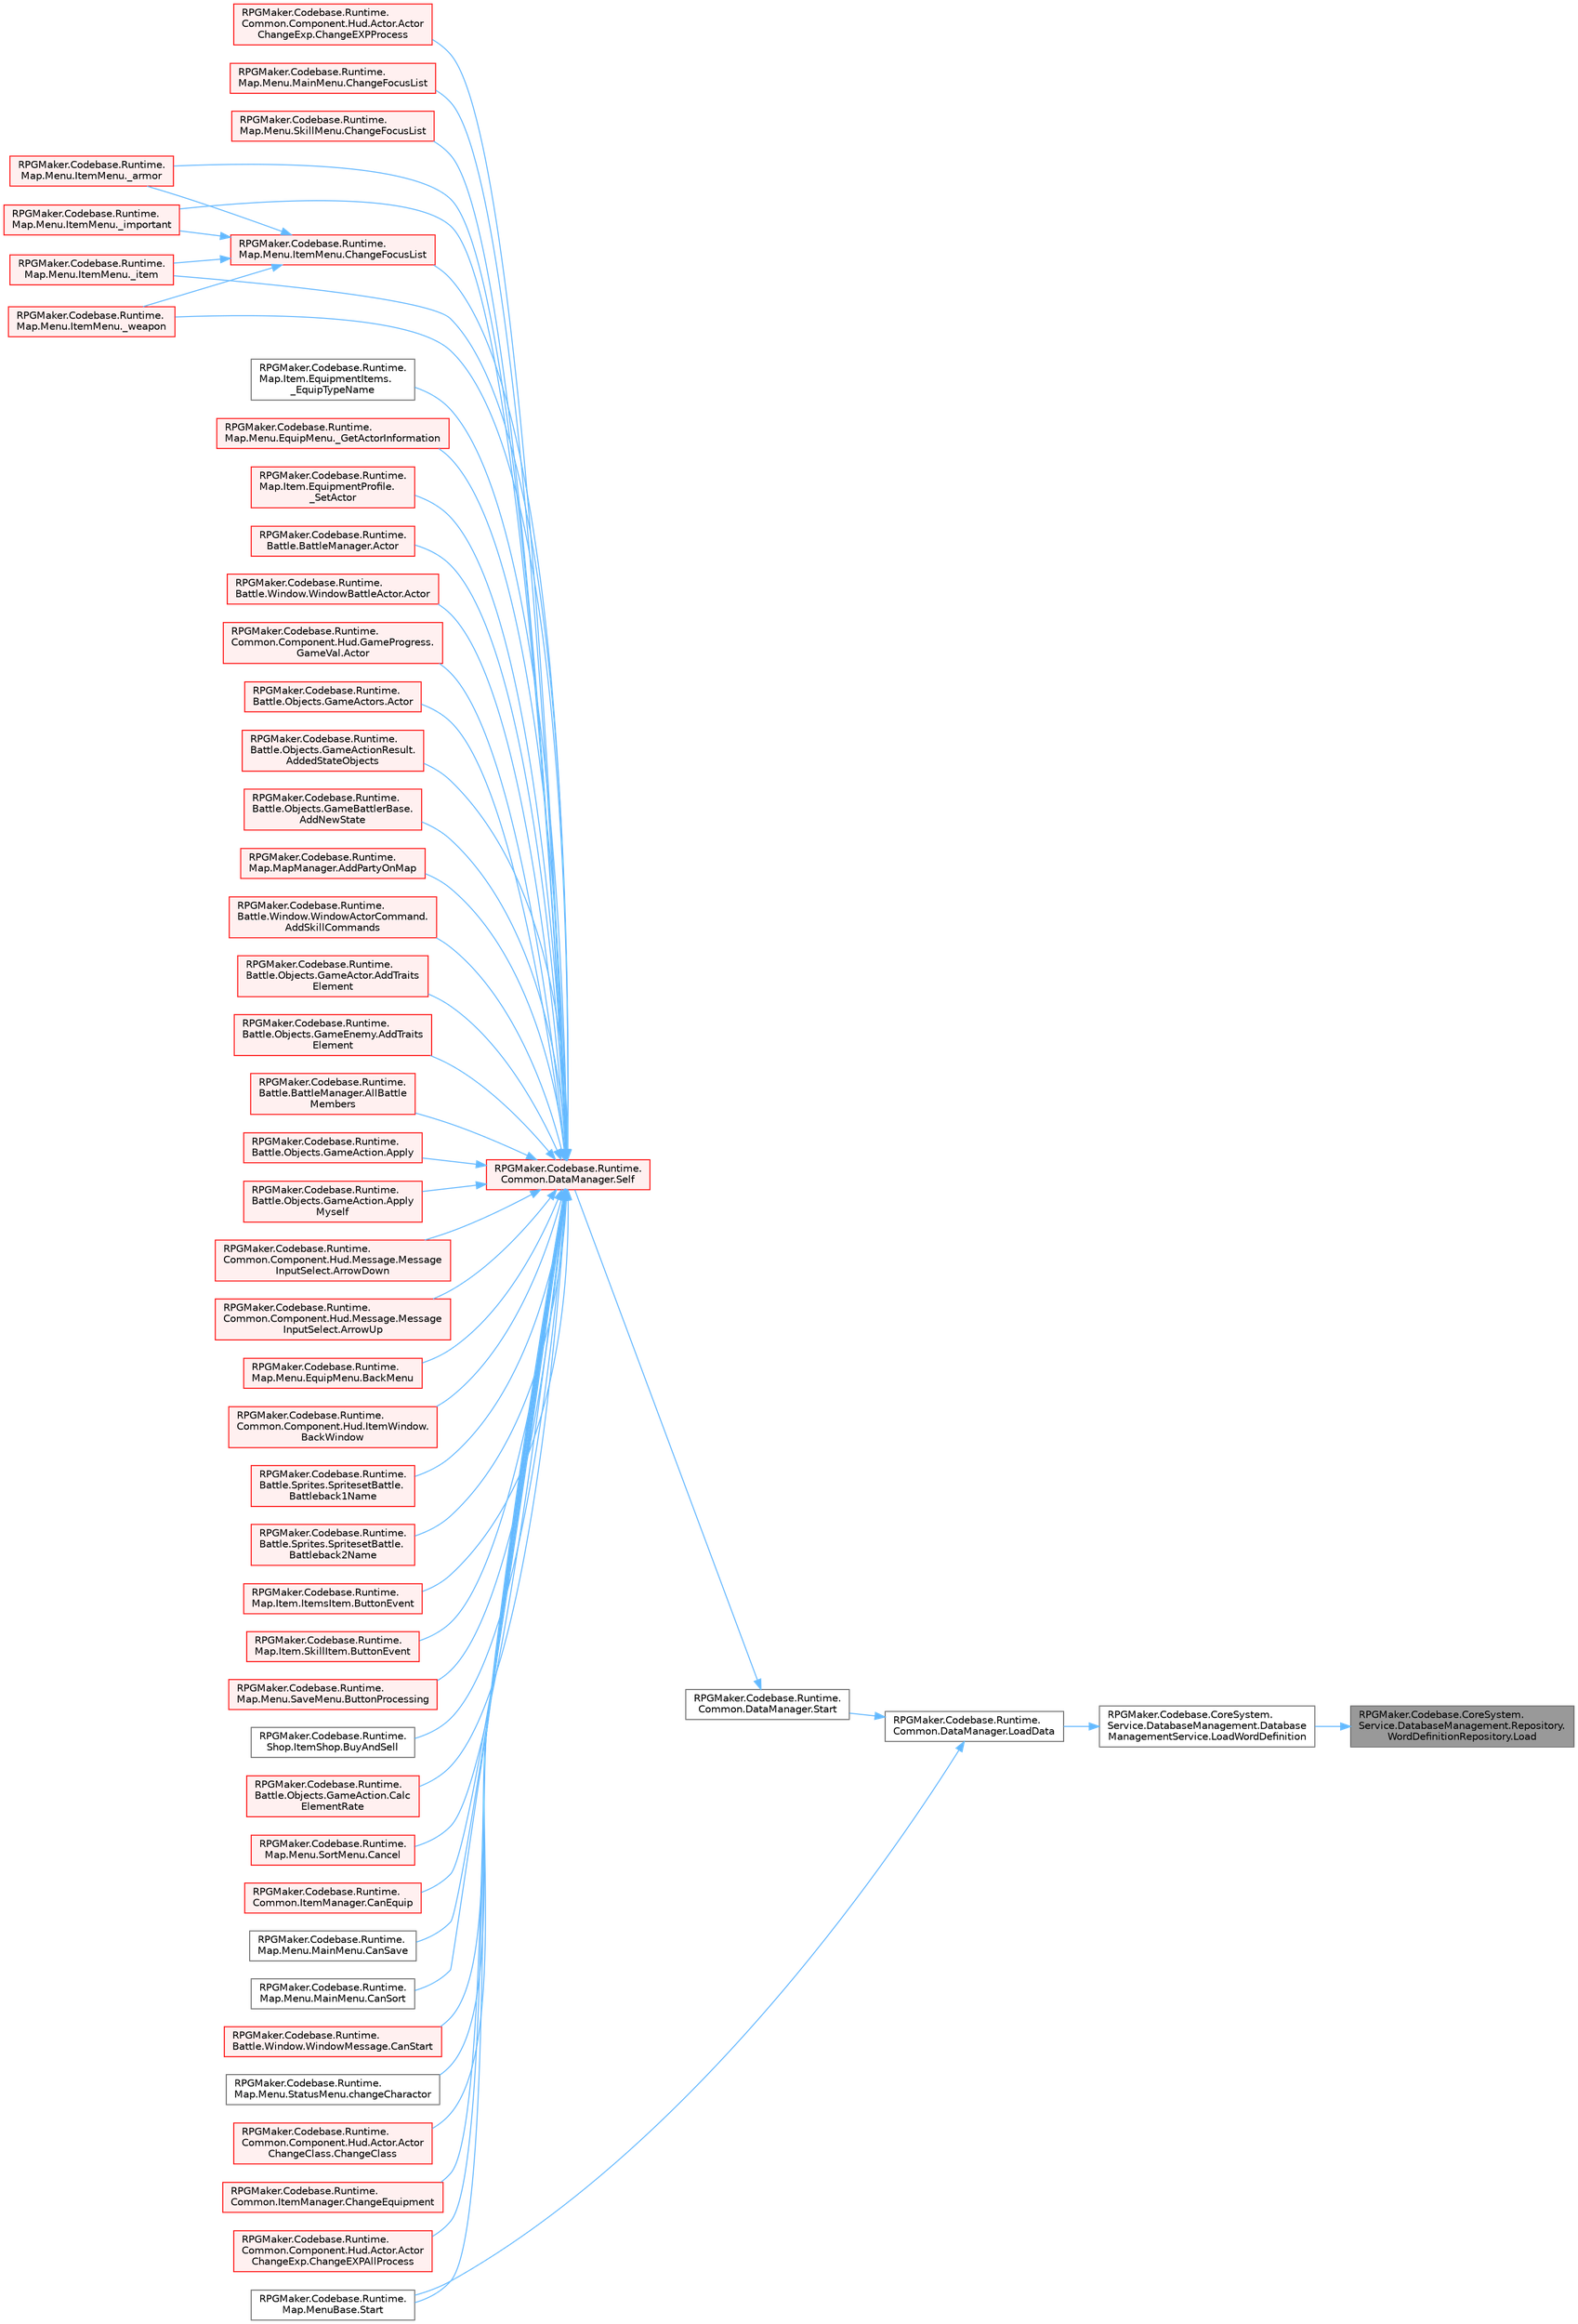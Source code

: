 digraph "RPGMaker.Codebase.CoreSystem.Service.DatabaseManagement.Repository.WordDefinitionRepository.Load"
{
 // LATEX_PDF_SIZE
  bgcolor="transparent";
  edge [fontname=Helvetica,fontsize=10,labelfontname=Helvetica,labelfontsize=10];
  node [fontname=Helvetica,fontsize=10,shape=box,height=0.2,width=0.4];
  rankdir="RL";
  Node1 [id="Node000001",label="RPGMaker.Codebase.CoreSystem.\lService.DatabaseManagement.Repository.\lWordDefinitionRepository.Load",height=0.2,width=0.4,color="gray40", fillcolor="grey60", style="filled", fontcolor="black",tooltip="😁 読込"];
  Node1 -> Node2 [id="edge1_Node000001_Node000002",dir="back",color="steelblue1",style="solid",tooltip=" "];
  Node2 [id="Node000002",label="RPGMaker.Codebase.CoreSystem.\lService.DatabaseManagement.Database\lManagementService.LoadWordDefinition",height=0.2,width=0.4,color="grey40", fillcolor="white", style="filled",URL="$db/db0/class_r_p_g_maker_1_1_codebase_1_1_core_system_1_1_service_1_1_database_management_1_1_database_management_service.html#a293b136d822c9c73495b354502306eb1",tooltip="😁 単語定義読込"];
  Node2 -> Node3 [id="edge2_Node000002_Node000003",dir="back",color="steelblue1",style="solid",tooltip=" "];
  Node3 [id="Node000003",label="RPGMaker.Codebase.Runtime.\lCommon.DataManager.LoadData",height=0.2,width=0.4,color="grey40", fillcolor="white", style="filled",URL="$d5/d08/class_r_p_g_maker_1_1_codebase_1_1_runtime_1_1_common_1_1_data_manager.html#a42e1175b0a1dc3a225503e007043dc86",tooltip="😁 データ読込"];
  Node3 -> Node4 [id="edge3_Node000003_Node000004",dir="back",color="steelblue1",style="solid",tooltip=" "];
  Node4 [id="Node000004",label="RPGMaker.Codebase.Runtime.\lCommon.DataManager.Start",height=0.2,width=0.4,color="grey40", fillcolor="white", style="filled",URL="$d5/d08/class_r_p_g_maker_1_1_codebase_1_1_runtime_1_1_common_1_1_data_manager.html#ace8f5b29b336a071e6383ecdbe0f85c5",tooltip="😁 開始"];
  Node4 -> Node5 [id="edge4_Node000004_Node000005",dir="back",color="steelblue1",style="solid",tooltip=" "];
  Node5 [id="Node000005",label="RPGMaker.Codebase.Runtime.\lCommon.DataManager.Self",height=0.2,width=0.4,color="red", fillcolor="#FFF0F0", style="filled",URL="$d5/d08/class_r_p_g_maker_1_1_codebase_1_1_runtime_1_1_common_1_1_data_manager.html#a8f0a40fd71fe0a873d1905e106299934",tooltip="😁 自身"];
  Node5 -> Node6 [id="edge5_Node000005_Node000006",dir="back",color="steelblue1",style="solid",tooltip=" "];
  Node6 [id="Node000006",label="RPGMaker.Codebase.Runtime.\lMap.Menu.ItemMenu._armor",height=0.2,width=0.4,color="red", fillcolor="#FFF0F0", style="filled",URL="$d3/d77/class_r_p_g_maker_1_1_codebase_1_1_runtime_1_1_map_1_1_menu_1_1_item_menu.html#aff238633028df440abfb1a991b86e6f2",tooltip="😁 防具表示"];
  Node5 -> Node27 [id="edge6_Node000005_Node000027",dir="back",color="steelblue1",style="solid",tooltip=" "];
  Node27 [id="Node000027",label="RPGMaker.Codebase.Runtime.\lMap.Item.EquipmentItems.\l_EquipTypeName",height=0.2,width=0.4,color="grey40", fillcolor="white", style="filled",URL="$d0/d2a/class_r_p_g_maker_1_1_codebase_1_1_runtime_1_1_map_1_1_item_1_1_equipment_items.html#ad7e4f7dfb5d691222852cfcb4c97d39e",tooltip="装備タイプ名の取得"];
  Node5 -> Node28 [id="edge7_Node000005_Node000028",dir="back",color="steelblue1",style="solid",tooltip=" "];
  Node28 [id="Node000028",label="RPGMaker.Codebase.Runtime.\lMap.Menu.EquipMenu._GetActorInformation",height=0.2,width=0.4,color="red", fillcolor="#FFF0F0", style="filled",URL="$db/d72/class_r_p_g_maker_1_1_codebase_1_1_runtime_1_1_map_1_1_menu_1_1_equip_menu.html#af9f92409652fe84b0c22585c52ad9a09",tooltip="😁 キャラクターの情報部分取得"];
  Node5 -> Node12 [id="edge8_Node000005_Node000012",dir="back",color="steelblue1",style="solid",tooltip=" "];
  Node12 [id="Node000012",label="RPGMaker.Codebase.Runtime.\lMap.Menu.ItemMenu._important",height=0.2,width=0.4,color="red", fillcolor="#FFF0F0", style="filled",URL="$d3/d77/class_r_p_g_maker_1_1_codebase_1_1_runtime_1_1_map_1_1_menu_1_1_item_menu.html#a04113fc193f89ab83b282536640cae76",tooltip="😁 大事なものの表示"];
  Node5 -> Node13 [id="edge9_Node000005_Node000013",dir="back",color="steelblue1",style="solid",tooltip=" "];
  Node13 [id="Node000013",label="RPGMaker.Codebase.Runtime.\lMap.Menu.ItemMenu._item",height=0.2,width=0.4,color="red", fillcolor="#FFF0F0", style="filled",URL="$d3/d77/class_r_p_g_maker_1_1_codebase_1_1_runtime_1_1_map_1_1_menu_1_1_item_menu.html#a17b566494770811d68003b4fe0c3ceb0",tooltip="😁 アイテム表示"];
  Node5 -> Node42 [id="edge10_Node000005_Node000042",dir="back",color="steelblue1",style="solid",tooltip=" "];
  Node42 [id="Node000042",label="RPGMaker.Codebase.Runtime.\lMap.Item.EquipmentProfile.\l_SetActor",height=0.2,width=0.4,color="red", fillcolor="#FFF0F0", style="filled",URL="$db/d19/class_r_p_g_maker_1_1_codebase_1_1_runtime_1_1_map_1_1_item_1_1_equipment_profile.html#ae5fc2d9f492ea45ceafe144ae3061ce7",tooltip="どのキャラクターを表示させるか"];
  Node5 -> Node14 [id="edge11_Node000005_Node000014",dir="back",color="steelblue1",style="solid",tooltip=" "];
  Node14 [id="Node000014",label="RPGMaker.Codebase.Runtime.\lMap.Menu.ItemMenu._weapon",height=0.2,width=0.4,color="red", fillcolor="#FFF0F0", style="filled",URL="$d3/d77/class_r_p_g_maker_1_1_codebase_1_1_runtime_1_1_map_1_1_menu_1_1_item_menu.html#a6fe655baf5a5f0fb7cfd933d5372d87d",tooltip="😁 武器表示"];
  Node5 -> Node44 [id="edge12_Node000005_Node000044",dir="back",color="steelblue1",style="solid",tooltip=" "];
  Node44 [id="Node000044",label="RPGMaker.Codebase.Runtime.\lBattle.BattleManager.Actor",height=0.2,width=0.4,color="red", fillcolor="#FFF0F0", style="filled",URL="$d3/d0c/class_r_p_g_maker_1_1_codebase_1_1_runtime_1_1_battle_1_1_battle_manager.html#af748afa09d64d252aac59c45f02b5a34",tooltip="😁 アクターを返す"];
  Node5 -> Node86 [id="edge13_Node000005_Node000086",dir="back",color="steelblue1",style="solid",tooltip=" "];
  Node86 [id="Node000086",label="RPGMaker.Codebase.Runtime.\lBattle.Window.WindowBattleActor.Actor",height=0.2,width=0.4,color="red", fillcolor="#FFF0F0", style="filled",URL="$d9/dec/class_r_p_g_maker_1_1_codebase_1_1_runtime_1_1_battle_1_1_window_1_1_window_battle_actor.html#a24985a759cc43be9729ead113e5418bc",tooltip="😁 アクターデータを取得"];
  Node5 -> Node91 [id="edge14_Node000005_Node000091",dir="back",color="steelblue1",style="solid",tooltip=" "];
  Node91 [id="Node000091",label="RPGMaker.Codebase.Runtime.\lCommon.Component.Hud.GameProgress.\lGameVal.Actor",height=0.2,width=0.4,color="red", fillcolor="#FFF0F0", style="filled",URL="$da/df9/class_r_p_g_maker_1_1_codebase_1_1_runtime_1_1_common_1_1_component_1_1_hud_1_1_game_progress_1_1_game_val.html#ab485f874df3f74f2d323be2f69728d1f",tooltip="😁 役者のプロパティ値"];
  Node5 -> Node94 [id="edge15_Node000005_Node000094",dir="back",color="steelblue1",style="solid",tooltip=" "];
  Node94 [id="Node000094",label="RPGMaker.Codebase.Runtime.\lBattle.Objects.GameActors.Actor",height=0.2,width=0.4,color="red", fillcolor="#FFF0F0", style="filled",URL="$d4/d13/class_r_p_g_maker_1_1_codebase_1_1_runtime_1_1_battle_1_1_objects_1_1_game_actors.html#a82bc12affbb34d1675ddcafaf9bbb5ee",tooltip="😁 指定IDのアクターを返す"];
  Node5 -> Node101 [id="edge16_Node000005_Node000101",dir="back",color="steelblue1",style="solid",tooltip=" "];
  Node101 [id="Node000101",label="RPGMaker.Codebase.Runtime.\lBattle.Objects.GameActionResult.\lAddedStateObjects",height=0.2,width=0.4,color="red", fillcolor="#FFF0F0", style="filled",URL="$db/d27/class_r_p_g_maker_1_1_codebase_1_1_runtime_1_1_battle_1_1_objects_1_1_game_action_result.html#a453de7ba2485ed717db3ff30d8445fe6",tooltip="😁 付加された[ステート]の配列を返す"];
  Node5 -> Node116 [id="edge17_Node000005_Node000116",dir="back",color="steelblue1",style="solid",tooltip=" "];
  Node116 [id="Node000116",label="RPGMaker.Codebase.Runtime.\lBattle.Objects.GameBattlerBase.\lAddNewState",height=0.2,width=0.4,color="red", fillcolor="#FFF0F0", style="filled",URL="$d2/d70/class_r_p_g_maker_1_1_codebase_1_1_runtime_1_1_battle_1_1_objects_1_1_game_battler_base.html#ab9a614d9fe4b4bd1b1f4ba66588db9ed",tooltip="😁 新たなステートを追加"];
  Node5 -> Node154 [id="edge18_Node000005_Node000154",dir="back",color="steelblue1",style="solid",tooltip=" "];
  Node154 [id="Node000154",label="RPGMaker.Codebase.Runtime.\lMap.MapManager.AddPartyOnMap",height=0.2,width=0.4,color="red", fillcolor="#FFF0F0", style="filled",URL="$d5/d0f/class_r_p_g_maker_1_1_codebase_1_1_runtime_1_1_map_1_1_map_manager.html#abb7d25fe36bd98da022b7f4511c03dd3",tooltip="😁 マップ上のパーティー追加"];
  Node5 -> Node231 [id="edge19_Node000005_Node000231",dir="back",color="steelblue1",style="solid",tooltip=" "];
  Node231 [id="Node000231",label="RPGMaker.Codebase.Runtime.\lBattle.Window.WindowActorCommand.\lAddSkillCommands",height=0.2,width=0.4,color="red", fillcolor="#FFF0F0", style="filled",URL="$d3/d67/class_r_p_g_maker_1_1_codebase_1_1_runtime_1_1_battle_1_1_window_1_1_window_actor_command.html#aa51ed548df5ac86e06303f5d3a6671c1",tooltip="😁 [スキル]コマンドを追加"];
  Node5 -> Node235 [id="edge20_Node000005_Node000235",dir="back",color="steelblue1",style="solid",tooltip=" "];
  Node235 [id="Node000235",label="RPGMaker.Codebase.Runtime.\lBattle.Objects.GameActor.AddTraits\lElement",height=0.2,width=0.4,color="red", fillcolor="#FFF0F0", style="filled",URL="$db/dfc/class_r_p_g_maker_1_1_codebase_1_1_runtime_1_1_battle_1_1_objects_1_1_game_actor.html#a73a20b4b42eeb94871c6fa5b8e18cf52",tooltip="😁 [Uniteで追加されたメソッド]"];
  Node5 -> Node237 [id="edge21_Node000005_Node000237",dir="back",color="steelblue1",style="solid",tooltip=" "];
  Node237 [id="Node000237",label="RPGMaker.Codebase.Runtime.\lBattle.Objects.GameEnemy.AddTraits\lElement",height=0.2,width=0.4,color="red", fillcolor="#FFF0F0", style="filled",URL="$d8/de8/class_r_p_g_maker_1_1_codebase_1_1_runtime_1_1_battle_1_1_objects_1_1_game_enemy.html#acc6a4cf48a13f4188632b4e9249943cc",tooltip="😁 [Uniteで追加されたメソッド]"];
  Node5 -> Node239 [id="edge22_Node000005_Node000239",dir="back",color="steelblue1",style="solid",tooltip=" "];
  Node239 [id="Node000239",label="RPGMaker.Codebase.Runtime.\lBattle.BattleManager.AllBattle\lMembers",height=0.2,width=0.4,color="red", fillcolor="#FFF0F0", style="filled",URL="$d3/d0c/class_r_p_g_maker_1_1_codebase_1_1_runtime_1_1_battle_1_1_battle_manager.html#addff94979a99df71c18c40d3d467b777",tooltip="😁 戦闘に参加している全バトラーを返す"];
  Node5 -> Node119 [id="edge23_Node000005_Node000119",dir="back",color="steelblue1",style="solid",tooltip=" "];
  Node119 [id="Node000119",label="RPGMaker.Codebase.Runtime.\lBattle.Objects.GameAction.Apply",height=0.2,width=0.4,color="red", fillcolor="#FFF0F0", style="filled",URL="$db/d00/class_r_p_g_maker_1_1_codebase_1_1_runtime_1_1_battle_1_1_objects_1_1_game_action.html#aa0e39264c1ed2c1803fc326949587463",tooltip="😁 指定対象へ結果( Game_ActionResult )の適用"];
  Node5 -> Node123 [id="edge24_Node000005_Node000123",dir="back",color="steelblue1",style="solid",tooltip=" "];
  Node123 [id="Node000123",label="RPGMaker.Codebase.Runtime.\lBattle.Objects.GameAction.Apply\lMyself",height=0.2,width=0.4,color="red", fillcolor="#FFF0F0", style="filled",URL="$db/d00/class_r_p_g_maker_1_1_codebase_1_1_runtime_1_1_battle_1_1_objects_1_1_game_action.html#a66cb5bfc5dcf889949277a058fecd784",tooltip="😁 指定対象へ結果( Game_ActionResult )の適用（使用者への影響）"];
  Node5 -> Node240 [id="edge25_Node000005_Node000240",dir="back",color="steelblue1",style="solid",tooltip=" "];
  Node240 [id="Node000240",label="RPGMaker.Codebase.Runtime.\lCommon.Component.Hud.Message.Message\lInputSelect.ArrowDown",height=0.2,width=0.4,color="red", fillcolor="#FFF0F0", style="filled",URL="$d4/d47/class_r_p_g_maker_1_1_codebase_1_1_runtime_1_1_common_1_1_component_1_1_hud_1_1_message_1_1_message_input_select.html#ac0ecc25f4dcc3f6ba6da7f31168b8f06",tooltip="😁 下を許可"];
  Node5 -> Node244 [id="edge26_Node000005_Node000244",dir="back",color="steelblue1",style="solid",tooltip=" "];
  Node244 [id="Node000244",label="RPGMaker.Codebase.Runtime.\lCommon.Component.Hud.Message.Message\lInputSelect.ArrowUp",height=0.2,width=0.4,color="red", fillcolor="#FFF0F0", style="filled",URL="$d4/d47/class_r_p_g_maker_1_1_codebase_1_1_runtime_1_1_common_1_1_component_1_1_hud_1_1_message_1_1_message_input_select.html#ad27adcecd400825a04b25a524fb64ebc",tooltip="😁 上を許可"];
  Node5 -> Node245 [id="edge27_Node000005_Node000245",dir="back",color="steelblue1",style="solid",tooltip=" "];
  Node245 [id="Node000245",label="RPGMaker.Codebase.Runtime.\lMap.Menu.EquipMenu.BackMenu",height=0.2,width=0.4,color="red", fillcolor="#FFF0F0", style="filled",URL="$db/d72/class_r_p_g_maker_1_1_codebase_1_1_runtime_1_1_map_1_1_menu_1_1_equip_menu.html#ac19804e5b74b2636ff3f6b59d5fc0c8f",tooltip="😁 戻る処理"];
  Node5 -> Node267 [id="edge28_Node000005_Node000267",dir="back",color="steelblue1",style="solid",tooltip=" "];
  Node267 [id="Node000267",label="RPGMaker.Codebase.Runtime.\lCommon.Component.Hud.ItemWindow.\lBackWindow",height=0.2,width=0.4,color="red", fillcolor="#FFF0F0", style="filled",URL="$de/d33/class_r_p_g_maker_1_1_codebase_1_1_runtime_1_1_common_1_1_component_1_1_hud_1_1_item_window.html#a04f12059c63c6c5be785274098054bf5",tooltip="😁 戻る操作"];
  Node5 -> Node272 [id="edge29_Node000005_Node000272",dir="back",color="steelblue1",style="solid",tooltip=" "];
  Node272 [id="Node000272",label="RPGMaker.Codebase.Runtime.\lBattle.Sprites.SpritesetBattle.\lBattleback1Name",height=0.2,width=0.4,color="red", fillcolor="#FFF0F0", style="filled",URL="$de/ddd/class_r_p_g_maker_1_1_codebase_1_1_runtime_1_1_battle_1_1_sprites_1_1_spriteset_battle.html#a33a50dca42bb982a7042e6c6e1749409",tooltip="😁 背景画像1の名称返却"];
  Node5 -> Node324 [id="edge30_Node000005_Node000324",dir="back",color="steelblue1",style="solid",tooltip=" "];
  Node324 [id="Node000324",label="RPGMaker.Codebase.Runtime.\lBattle.Sprites.SpritesetBattle.\lBattleback2Name",height=0.2,width=0.4,color="red", fillcolor="#FFF0F0", style="filled",URL="$de/ddd/class_r_p_g_maker_1_1_codebase_1_1_runtime_1_1_battle_1_1_sprites_1_1_spriteset_battle.html#a9b420b6bc0852de0ec0189a9f33fae28",tooltip="😁 背景画像2の名称返却"];
  Node5 -> Node10 [id="edge31_Node000005_Node000010",dir="back",color="steelblue1",style="solid",tooltip=" "];
  Node10 [id="Node000010",label="RPGMaker.Codebase.Runtime.\lMap.Item.ItemsItem.ButtonEvent",height=0.2,width=0.4,color="red", fillcolor="#FFF0F0", style="filled",URL="$d5/d49/class_r_p_g_maker_1_1_codebase_1_1_runtime_1_1_map_1_1_item_1_1_items_item.html#a57804f17a06a69a3b5487c58a9e02816",tooltip="アイテムを使用する"];
  Node5 -> Node15 [id="edge32_Node000005_Node000015",dir="back",color="steelblue1",style="solid",tooltip=" "];
  Node15 [id="Node000015",label="RPGMaker.Codebase.Runtime.\lMap.Item.SkillItem.ButtonEvent",height=0.2,width=0.4,color="red", fillcolor="#FFF0F0", style="filled",URL="$d0/d4d/class_r_p_g_maker_1_1_codebase_1_1_runtime_1_1_map_1_1_item_1_1_skill_item.html#a4b4dcfc04d0a4bb83639515d84f45c06",tooltip="スキル選択時処理"];
  Node5 -> Node325 [id="edge33_Node000005_Node000325",dir="back",color="steelblue1",style="solid",tooltip=" "];
  Node325 [id="Node000325",label="RPGMaker.Codebase.Runtime.\lMap.Menu.SaveMenu.ButtonProcessing",height=0.2,width=0.4,color="red", fillcolor="#FFF0F0", style="filled",URL="$dc/dd1/class_r_p_g_maker_1_1_codebase_1_1_runtime_1_1_map_1_1_menu_1_1_save_menu.html#a1d8f672f57f4a620a2bd4c9213f6cf6a",tooltip="😁 ボタン押下中"];
  Node5 -> Node329 [id="edge34_Node000005_Node000329",dir="back",color="steelblue1",style="solid",tooltip=" "];
  Node329 [id="Node000329",label="RPGMaker.Codebase.Runtime.\lShop.ItemShop.BuyAndSell",height=0.2,width=0.4,color="grey40", fillcolor="white", style="filled",URL="$d6/d5c/class_r_p_g_maker_1_1_codebase_1_1_runtime_1_1_shop_1_1_item_shop.html#a3d324d19c6a2a246dcc2860c09a8eec1",tooltip="😁 確定ボタン"];
  Node5 -> Node330 [id="edge35_Node000005_Node000330",dir="back",color="steelblue1",style="solid",tooltip=" "];
  Node330 [id="Node000330",label="RPGMaker.Codebase.Runtime.\lBattle.Objects.GameAction.Calc\lElementRate",height=0.2,width=0.4,color="red", fillcolor="#FFF0F0", style="filled",URL="$db/d00/class_r_p_g_maker_1_1_codebase_1_1_runtime_1_1_battle_1_1_objects_1_1_game_action.html#a46a946563458cbcca6a448261355c9b5",tooltip="😁 [ＲＭユナイト固有処理　属性計算]"];
  Node5 -> Node258 [id="edge36_Node000005_Node000258",dir="back",color="steelblue1",style="solid",tooltip=" "];
  Node258 [id="Node000258",label="RPGMaker.Codebase.Runtime.\lMap.Menu.SortMenu.Cancel",height=0.2,width=0.4,color="red", fillcolor="#FFF0F0", style="filled",URL="$d0/d73/class_r_p_g_maker_1_1_codebase_1_1_runtime_1_1_map_1_1_menu_1_1_sort_menu.html#a6031d2e52e2069c2256a8eb786a41b71",tooltip="😁 キャンセル"];
  Node5 -> Node334 [id="edge37_Node000005_Node000334",dir="back",color="steelblue1",style="solid",tooltip=" "];
  Node334 [id="Node000334",label="RPGMaker.Codebase.Runtime.\lCommon.ItemManager.CanEquip",height=0.2,width=0.4,color="red", fillcolor="#FFF0F0", style="filled",URL="$d4/d82/class_r_p_g_maker_1_1_codebase_1_1_runtime_1_1_common_1_1_item_manager.html#a9686ea5bb7b8928cdcddf76d09d8ccf6",tooltip="😁 このアイテムを装備可能か？"];
  Node5 -> Node342 [id="edge38_Node000005_Node000342",dir="back",color="steelblue1",style="solid",tooltip=" "];
  Node342 [id="Node000342",label="RPGMaker.Codebase.Runtime.\lMap.Menu.MainMenu.CanSave",height=0.2,width=0.4,color="grey40", fillcolor="white", style="filled",URL="$d7/d96/class_r_p_g_maker_1_1_codebase_1_1_runtime_1_1_map_1_1_menu_1_1_main_menu.html#ad861f8c1f1e6fb1f4cc9bfbf91a1691a",tooltip="😁 セーブボタン押下可否の更新"];
  Node5 -> Node343 [id="edge39_Node000005_Node000343",dir="back",color="steelblue1",style="solid",tooltip=" "];
  Node343 [id="Node000343",label="RPGMaker.Codebase.Runtime.\lMap.Menu.MainMenu.CanSort",height=0.2,width=0.4,color="grey40", fillcolor="white", style="filled",URL="$d7/d96/class_r_p_g_maker_1_1_codebase_1_1_runtime_1_1_map_1_1_menu_1_1_main_menu.html#a020ca517689f34090a2521ed806ab282",tooltip="😁 ソートボタン押下可否の更新"];
  Node5 -> Node344 [id="edge40_Node000005_Node000344",dir="back",color="steelblue1",style="solid",tooltip=" "];
  Node344 [id="Node000344",label="RPGMaker.Codebase.Runtime.\lBattle.Window.WindowMessage.CanStart",height=0.2,width=0.4,color="red", fillcolor="#FFF0F0", style="filled",URL="$d1/dc2/class_r_p_g_maker_1_1_codebase_1_1_runtime_1_1_battle_1_1_window_1_1_window_message.html#ab92fa943bf125087c02244f7741f2173",tooltip="😁 開始可能か？"];
  Node5 -> Node346 [id="edge41_Node000005_Node000346",dir="back",color="steelblue1",style="solid",tooltip=" "];
  Node346 [id="Node000346",label="RPGMaker.Codebase.Runtime.\lMap.Menu.StatusMenu.changeCharactor",height=0.2,width=0.4,color="grey40", fillcolor="white", style="filled",URL="$d9/d44/class_r_p_g_maker_1_1_codebase_1_1_runtime_1_1_map_1_1_menu_1_1_status_menu.html#ac01419eeec1b5a0d13a23cb3b1394c7a",tooltip="😁 キャラクター変更"];
  Node5 -> Node347 [id="edge42_Node000005_Node000347",dir="back",color="steelblue1",style="solid",tooltip=" "];
  Node347 [id="Node000347",label="RPGMaker.Codebase.Runtime.\lCommon.Component.Hud.Actor.Actor\lChangeClass.ChangeClass",height=0.2,width=0.4,color="red", fillcolor="#FFF0F0", style="filled",URL="$df/dbe/class_r_p_g_maker_1_1_codebase_1_1_runtime_1_1_common_1_1_component_1_1_hud_1_1_actor_1_1_actor_change_class.html#afea8429f1abfa829f5fe8dec362ce197",tooltip="😁 クラス変更"];
  Node5 -> Node349 [id="edge43_Node000005_Node000349",dir="back",color="steelblue1",style="solid",tooltip=" "];
  Node349 [id="Node000349",label="RPGMaker.Codebase.Runtime.\lCommon.ItemManager.ChangeEquipment",height=0.2,width=0.4,color="red", fillcolor="#FFF0F0", style="filled",URL="$d4/d82/class_r_p_g_maker_1_1_codebase_1_1_runtime_1_1_common_1_1_item_manager.html#aa74ee21ae025c31380c45551e34c36ae",tooltip="😁 装備変更"];
  Node5 -> Node352 [id="edge44_Node000005_Node000352",dir="back",color="steelblue1",style="solid",tooltip=" "];
  Node352 [id="Node000352",label="RPGMaker.Codebase.Runtime.\lCommon.Component.Hud.Actor.Actor\lChangeExp.ChangeEXPAllProcess",height=0.2,width=0.4,color="red", fillcolor="#FFF0F0", style="filled",URL="$de/d98/class_r_p_g_maker_1_1_codebase_1_1_runtime_1_1_common_1_1_component_1_1_hud_1_1_actor_1_1_actor_change_exp.html#a96b7d1613596be7318561ef7177999e2",tooltip="😁 経験値全処理変更"];
  Node5 -> Node355 [id="edge45_Node000005_Node000355",dir="back",color="steelblue1",style="solid",tooltip=" "];
  Node355 [id="Node000355",label="RPGMaker.Codebase.Runtime.\lCommon.Component.Hud.Actor.Actor\lChangeExp.ChangeEXPProcess",height=0.2,width=0.4,color="red", fillcolor="#FFF0F0", style="filled",URL="$de/d98/class_r_p_g_maker_1_1_codebase_1_1_runtime_1_1_common_1_1_component_1_1_hud_1_1_actor_1_1_actor_change_exp.html#adb199fcab1ee24cfb4ef52083ff0d651",tooltip="😁 経験値処理変更"];
  Node5 -> Node356 [id="edge46_Node000005_Node000356",dir="back",color="steelblue1",style="solid",tooltip=" "];
  Node356 [id="Node000356",label="RPGMaker.Codebase.Runtime.\lMap.Menu.MainMenu.ChangeFocusList",height=0.2,width=0.4,color="red", fillcolor="#FFF0F0", style="filled",URL="$d7/d96/class_r_p_g_maker_1_1_codebase_1_1_runtime_1_1_map_1_1_menu_1_1_main_menu.html#a02676e20a14f0fb1c50d048830e35851",tooltip="😁 リストのフォーカス位置を変更する"];
  Node5 -> Node361 [id="edge47_Node000005_Node000361",dir="back",color="steelblue1",style="solid",tooltip=" "];
  Node361 [id="Node000361",label="RPGMaker.Codebase.Runtime.\lMap.Menu.ItemMenu.ChangeFocusList",height=0.2,width=0.4,color="red", fillcolor="#FFF0F0", style="filled",URL="$d3/d77/class_r_p_g_maker_1_1_codebase_1_1_runtime_1_1_map_1_1_menu_1_1_item_menu.html#ac8655015612da82d2b9007fef2fa5586",tooltip="😁 リストのフォーカス位置を変更する"];
  Node361 -> Node6 [id="edge48_Node000361_Node000006",dir="back",color="steelblue1",style="solid",tooltip=" "];
  Node361 -> Node12 [id="edge49_Node000361_Node000012",dir="back",color="steelblue1",style="solid",tooltip=" "];
  Node361 -> Node13 [id="edge50_Node000361_Node000013",dir="back",color="steelblue1",style="solid",tooltip=" "];
  Node361 -> Node14 [id="edge51_Node000361_Node000014",dir="back",color="steelblue1",style="solid",tooltip=" "];
  Node5 -> Node367 [id="edge52_Node000005_Node000367",dir="back",color="steelblue1",style="solid",tooltip=" "];
  Node367 [id="Node000367",label="RPGMaker.Codebase.Runtime.\lMap.Menu.SkillMenu.ChangeFocusList",height=0.2,width=0.4,color="red", fillcolor="#FFF0F0", style="filled",URL="$db/d40/class_r_p_g_maker_1_1_codebase_1_1_runtime_1_1_map_1_1_menu_1_1_skill_menu.html#af36ad7509dd7e32d408a7ca967b6b63a",tooltip="😁 リストのフォーカス位置を変更する"];
  Node5 -> Node98 [id="edge53_Node000005_Node000098",dir="back",color="steelblue1",style="solid",tooltip=" "];
  Node98 [id="Node000098",label="RPGMaker.Codebase.Runtime.\lMap.MenuBase.Start",height=0.2,width=0.4,color="grey40", fillcolor="white", style="filled",URL="$d4/d87/class_r_p_g_maker_1_1_codebase_1_1_runtime_1_1_map_1_1_menu_base.html#ab8ad905ff46339e96dec9ed2cbe31306",tooltip="😁 開始"];
  Node3 -> Node98 [id="edge54_Node000003_Node000098",dir="back",color="steelblue1",style="solid",tooltip=" "];
}
